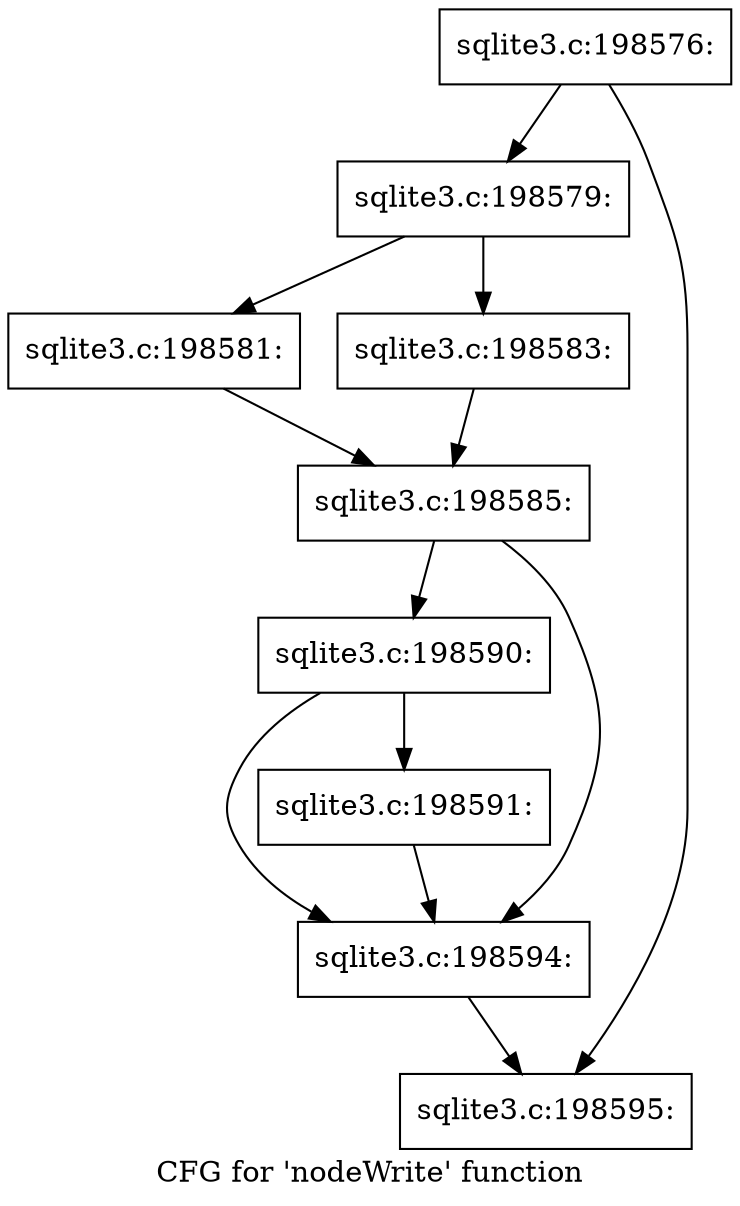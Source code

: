 digraph "CFG for 'nodeWrite' function" {
	label="CFG for 'nodeWrite' function";

	Node0x55c0fb4db160 [shape=record,label="{sqlite3.c:198576:}"];
	Node0x55c0fb4db160 -> Node0x55c0fb4e0a60;
	Node0x55c0fb4db160 -> Node0x55c0fb4e0b70;
	Node0x55c0fb4e0a60 [shape=record,label="{sqlite3.c:198579:}"];
	Node0x55c0fb4e0a60 -> Node0x55c0fb4e1c70;
	Node0x55c0fb4e0a60 -> Node0x55c0fb4e1d10;
	Node0x55c0fb4e1c70 [shape=record,label="{sqlite3.c:198581:}"];
	Node0x55c0fb4e1c70 -> Node0x55c0fb4e1cc0;
	Node0x55c0fb4e1d10 [shape=record,label="{sqlite3.c:198583:}"];
	Node0x55c0fb4e1d10 -> Node0x55c0fb4e1cc0;
	Node0x55c0fb4e1cc0 [shape=record,label="{sqlite3.c:198585:}"];
	Node0x55c0fb4e1cc0 -> Node0x55c0fb4e3770;
	Node0x55c0fb4e1cc0 -> Node0x55c0fb4e3720;
	Node0x55c0fb4e3770 [shape=record,label="{sqlite3.c:198590:}"];
	Node0x55c0fb4e3770 -> Node0x55c0fb4e2e20;
	Node0x55c0fb4e3770 -> Node0x55c0fb4e3720;
	Node0x55c0fb4e2e20 [shape=record,label="{sqlite3.c:198591:}"];
	Node0x55c0fb4e2e20 -> Node0x55c0fb4e3720;
	Node0x55c0fb4e3720 [shape=record,label="{sqlite3.c:198594:}"];
	Node0x55c0fb4e3720 -> Node0x55c0fb4e0b70;
	Node0x55c0fb4e0b70 [shape=record,label="{sqlite3.c:198595:}"];
}
